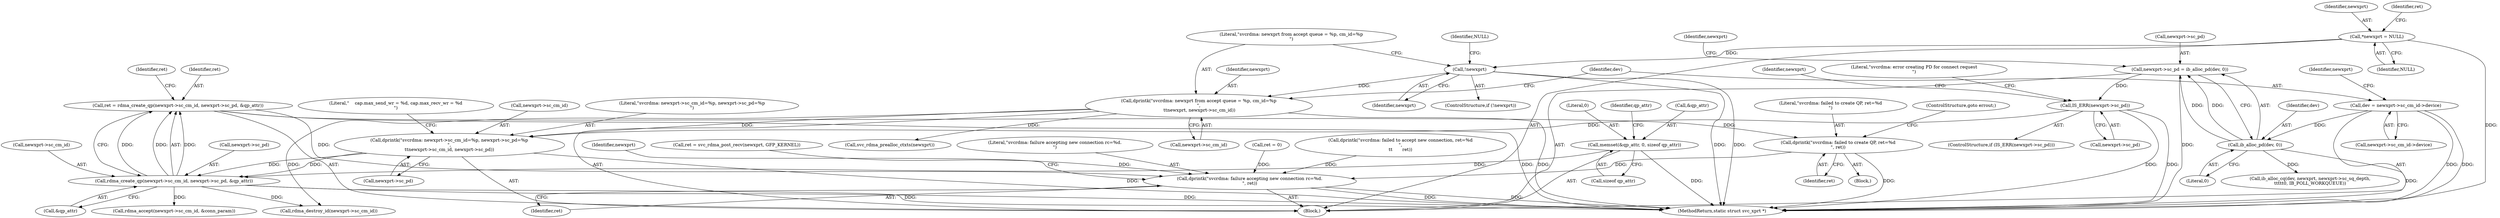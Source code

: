 digraph "0_linux_c70422f760c120480fee4de6c38804c72aa26bc1_44@API" {
"1000506" [label="(Call,ret = rdma_create_qp(newxprt->sc_cm_id, newxprt->sc_pd, &qp_attr))"];
"1000508" [label="(Call,rdma_create_qp(newxprt->sc_cm_id, newxprt->sc_pd, &qp_attr))"];
"1000474" [label="(Call,dprintk(\"svcrdma: newxprt->sc_cm_id=%p, newxprt->sc_pd=%p\n\",\n\t\tnewxprt->sc_cm_id, newxprt->sc_pd))"];
"1000178" [label="(Call,dprintk(\"svcrdma: newxprt from accept queue = %p, cm_id=%p\n\",\n \t\tnewxprt, newxprt->sc_cm_id))"];
"1000174" [label="(Call,!newxprt)"];
"1000116" [label="(Call,*newxprt = NULL)"];
"1000327" [label="(Call,IS_ERR(newxprt->sc_pd))"];
"1000319" [label="(Call,newxprt->sc_pd = ib_alloc_pd(dev, 0))"];
"1000323" [label="(Call,ib_alloc_pd(dev, 0))"];
"1000184" [label="(Call,dev = newxprt->sc_cm_id->device)"];
"1000377" [label="(Call,memset(&qp_attr, 0, sizeof qp_attr))"];
"1000520" [label="(Call,dprintk(\"svcrdma: failed to create QP, ret=%d\n\", ret))"];
"1000784" [label="(Call,dprintk(\"svcrdma: failure accepting new connection rc=%d.\n\", ret))"];
"1000193" [label="(Identifier,newxprt)"];
"1000385" [label="(Identifier,qp_attr)"];
"1000118" [label="(Identifier,NULL)"];
"1000175" [label="(Identifier,newxprt)"];
"1000113" [label="(Block,)"];
"1000512" [label="(Call,newxprt->sc_pd)"];
"1000790" [label="(Identifier,newxprt)"];
"1000520" [label="(Call,dprintk(\"svcrdma: failed to create QP, ret=%d\n\", ret))"];
"1000699" [label="(Call,rdma_accept(newxprt->sc_cm_id, &conn_param))"];
"1000784" [label="(Call,dprintk(\"svcrdma: failure accepting new connection rc=%d.\n\", ret))"];
"1000323" [label="(Call,ib_alloc_pd(dev, 0))"];
"1000519" [label="(Block,)"];
"1000339" [label="(Call,ib_alloc_cq(dev, newxprt, newxprt->sc_sq_depth,\n\t\t\t\t\t0, IB_POLL_WORKQUEUE))"];
"1000381" [label="(Call,sizeof qp_attr)"];
"1000325" [label="(Literal,0)"];
"1000509" [label="(Call,newxprt->sc_cm_id)"];
"1000320" [label="(Call,newxprt->sc_pd)"];
"1000479" [label="(Call,newxprt->sc_pd)"];
"1000518" [label="(Identifier,ret)"];
"1000328" [label="(Call,newxprt->sc_pd)"];
"1000333" [label="(Literal,\"svcrdma: error creating PD for connect request\n\")"];
"1000515" [label="(Call,&qp_attr)"];
"1000616" [label="(Call,ret = svc_rdma_post_recv(newxprt, GFP_KERNEL))"];
"1000324" [label="(Identifier,dev)"];
"1000180" [label="(Identifier,newxprt)"];
"1000326" [label="(ControlStructure,if (IS_ERR(newxprt->sc_pd)))"];
"1000522" [label="(Identifier,ret)"];
"1000173" [label="(ControlStructure,if (!newxprt))"];
"1000785" [label="(Literal,\"svcrdma: failure accepting new connection rc=%d.\n\")"];
"1000380" [label="(Literal,0)"];
"1000806" [label="(Call,rdma_destroy_id(newxprt->sc_cm_id))"];
"1000292" [label="(Call,svc_rdma_prealloc_ctxts(newxprt))"];
"1000186" [label="(Call,newxprt->sc_cm_id->device)"];
"1000185" [label="(Identifier,dev)"];
"1000117" [label="(Identifier,newxprt)"];
"1000174" [label="(Call,!newxprt)"];
"1000521" [label="(Literal,\"svcrdma: failed to create QP, ret=%d\n\")"];
"1000126" [label="(Call,ret = 0)"];
"1000181" [label="(Call,newxprt->sc_cm_id)"];
"1000378" [label="(Call,&qp_attr)"];
"1000475" [label="(Literal,\"svcrdma: newxprt->sc_cm_id=%p, newxprt->sc_pd=%p\n\")"];
"1000474" [label="(Call,dprintk(\"svcrdma: newxprt->sc_cm_id=%p, newxprt->sc_pd=%p\n\",\n\t\tnewxprt->sc_cm_id, newxprt->sc_pd))"];
"1000786" [label="(Identifier,ret)"];
"1000116" [label="(Call,*newxprt = NULL)"];
"1000523" [label="(ControlStructure,goto errout;)"];
"1000184" [label="(Call,dev = newxprt->sc_cm_id->device)"];
"1000506" [label="(Call,ret = rdma_create_qp(newxprt->sc_cm_id, newxprt->sc_pd, &qp_attr))"];
"1000507" [label="(Identifier,ret)"];
"1000329" [label="(Identifier,newxprt)"];
"1000178" [label="(Call,dprintk(\"svcrdma: newxprt from accept queue = %p, cm_id=%p\n\",\n \t\tnewxprt, newxprt->sc_cm_id))"];
"1000817" [label="(MethodReturn,static struct svc_xprt *)"];
"1000327" [label="(Call,IS_ERR(newxprt->sc_pd))"];
"1000177" [label="(Identifier,NULL)"];
"1000319" [label="(Call,newxprt->sc_pd = ib_alloc_pd(dev, 0))"];
"1000483" [label="(Literal,\"    cap.max_send_wr = %d, cap.max_recv_wr = %d\n\")"];
"1000127" [label="(Identifier,ret)"];
"1000377" [label="(Call,memset(&qp_attr, 0, sizeof qp_attr))"];
"1000708" [label="(Call,dprintk(\"svcrdma: failed to accept new connection, ret=%d\n\",\n\t\t       ret))"];
"1000179" [label="(Literal,\"svcrdma: newxprt from accept queue = %p, cm_id=%p\n\")"];
"1000476" [label="(Call,newxprt->sc_cm_id)"];
"1000508" [label="(Call,rdma_create_qp(newxprt->sc_cm_id, newxprt->sc_pd, &qp_attr))"];
"1000337" [label="(Identifier,newxprt)"];
"1000506" -> "1000113"  [label="AST: "];
"1000506" -> "1000508"  [label="CFG: "];
"1000507" -> "1000506"  [label="AST: "];
"1000508" -> "1000506"  [label="AST: "];
"1000518" -> "1000506"  [label="CFG: "];
"1000506" -> "1000817"  [label="DDG: "];
"1000508" -> "1000506"  [label="DDG: "];
"1000508" -> "1000506"  [label="DDG: "];
"1000508" -> "1000506"  [label="DDG: "];
"1000506" -> "1000520"  [label="DDG: "];
"1000506" -> "1000784"  [label="DDG: "];
"1000508" -> "1000515"  [label="CFG: "];
"1000509" -> "1000508"  [label="AST: "];
"1000512" -> "1000508"  [label="AST: "];
"1000515" -> "1000508"  [label="AST: "];
"1000508" -> "1000817"  [label="DDG: "];
"1000508" -> "1000817"  [label="DDG: "];
"1000474" -> "1000508"  [label="DDG: "];
"1000474" -> "1000508"  [label="DDG: "];
"1000377" -> "1000508"  [label="DDG: "];
"1000508" -> "1000699"  [label="DDG: "];
"1000508" -> "1000806"  [label="DDG: "];
"1000474" -> "1000113"  [label="AST: "];
"1000474" -> "1000479"  [label="CFG: "];
"1000475" -> "1000474"  [label="AST: "];
"1000476" -> "1000474"  [label="AST: "];
"1000479" -> "1000474"  [label="AST: "];
"1000483" -> "1000474"  [label="CFG: "];
"1000474" -> "1000817"  [label="DDG: "];
"1000178" -> "1000474"  [label="DDG: "];
"1000327" -> "1000474"  [label="DDG: "];
"1000178" -> "1000113"  [label="AST: "];
"1000178" -> "1000181"  [label="CFG: "];
"1000179" -> "1000178"  [label="AST: "];
"1000180" -> "1000178"  [label="AST: "];
"1000181" -> "1000178"  [label="AST: "];
"1000185" -> "1000178"  [label="CFG: "];
"1000178" -> "1000817"  [label="DDG: "];
"1000174" -> "1000178"  [label="DDG: "];
"1000178" -> "1000292"  [label="DDG: "];
"1000178" -> "1000806"  [label="DDG: "];
"1000174" -> "1000173"  [label="AST: "];
"1000174" -> "1000175"  [label="CFG: "];
"1000175" -> "1000174"  [label="AST: "];
"1000177" -> "1000174"  [label="CFG: "];
"1000179" -> "1000174"  [label="CFG: "];
"1000174" -> "1000817"  [label="DDG: "];
"1000174" -> "1000817"  [label="DDG: "];
"1000116" -> "1000174"  [label="DDG: "];
"1000116" -> "1000113"  [label="AST: "];
"1000116" -> "1000118"  [label="CFG: "];
"1000117" -> "1000116"  [label="AST: "];
"1000118" -> "1000116"  [label="AST: "];
"1000127" -> "1000116"  [label="CFG: "];
"1000116" -> "1000817"  [label="DDG: "];
"1000327" -> "1000326"  [label="AST: "];
"1000327" -> "1000328"  [label="CFG: "];
"1000328" -> "1000327"  [label="AST: "];
"1000333" -> "1000327"  [label="CFG: "];
"1000337" -> "1000327"  [label="CFG: "];
"1000327" -> "1000817"  [label="DDG: "];
"1000327" -> "1000817"  [label="DDG: "];
"1000319" -> "1000327"  [label="DDG: "];
"1000319" -> "1000113"  [label="AST: "];
"1000319" -> "1000323"  [label="CFG: "];
"1000320" -> "1000319"  [label="AST: "];
"1000323" -> "1000319"  [label="AST: "];
"1000329" -> "1000319"  [label="CFG: "];
"1000319" -> "1000817"  [label="DDG: "];
"1000323" -> "1000319"  [label="DDG: "];
"1000323" -> "1000319"  [label="DDG: "];
"1000323" -> "1000325"  [label="CFG: "];
"1000324" -> "1000323"  [label="AST: "];
"1000325" -> "1000323"  [label="AST: "];
"1000323" -> "1000817"  [label="DDG: "];
"1000184" -> "1000323"  [label="DDG: "];
"1000323" -> "1000339"  [label="DDG: "];
"1000184" -> "1000113"  [label="AST: "];
"1000184" -> "1000186"  [label="CFG: "];
"1000185" -> "1000184"  [label="AST: "];
"1000186" -> "1000184"  [label="AST: "];
"1000193" -> "1000184"  [label="CFG: "];
"1000184" -> "1000817"  [label="DDG: "];
"1000184" -> "1000817"  [label="DDG: "];
"1000377" -> "1000113"  [label="AST: "];
"1000377" -> "1000381"  [label="CFG: "];
"1000378" -> "1000377"  [label="AST: "];
"1000380" -> "1000377"  [label="AST: "];
"1000381" -> "1000377"  [label="AST: "];
"1000385" -> "1000377"  [label="CFG: "];
"1000377" -> "1000817"  [label="DDG: "];
"1000520" -> "1000519"  [label="AST: "];
"1000520" -> "1000522"  [label="CFG: "];
"1000521" -> "1000520"  [label="AST: "];
"1000522" -> "1000520"  [label="AST: "];
"1000523" -> "1000520"  [label="CFG: "];
"1000520" -> "1000817"  [label="DDG: "];
"1000520" -> "1000784"  [label="DDG: "];
"1000784" -> "1000113"  [label="AST: "];
"1000784" -> "1000786"  [label="CFG: "];
"1000785" -> "1000784"  [label="AST: "];
"1000786" -> "1000784"  [label="AST: "];
"1000790" -> "1000784"  [label="CFG: "];
"1000784" -> "1000817"  [label="DDG: "];
"1000784" -> "1000817"  [label="DDG: "];
"1000708" -> "1000784"  [label="DDG: "];
"1000126" -> "1000784"  [label="DDG: "];
"1000616" -> "1000784"  [label="DDG: "];
}
